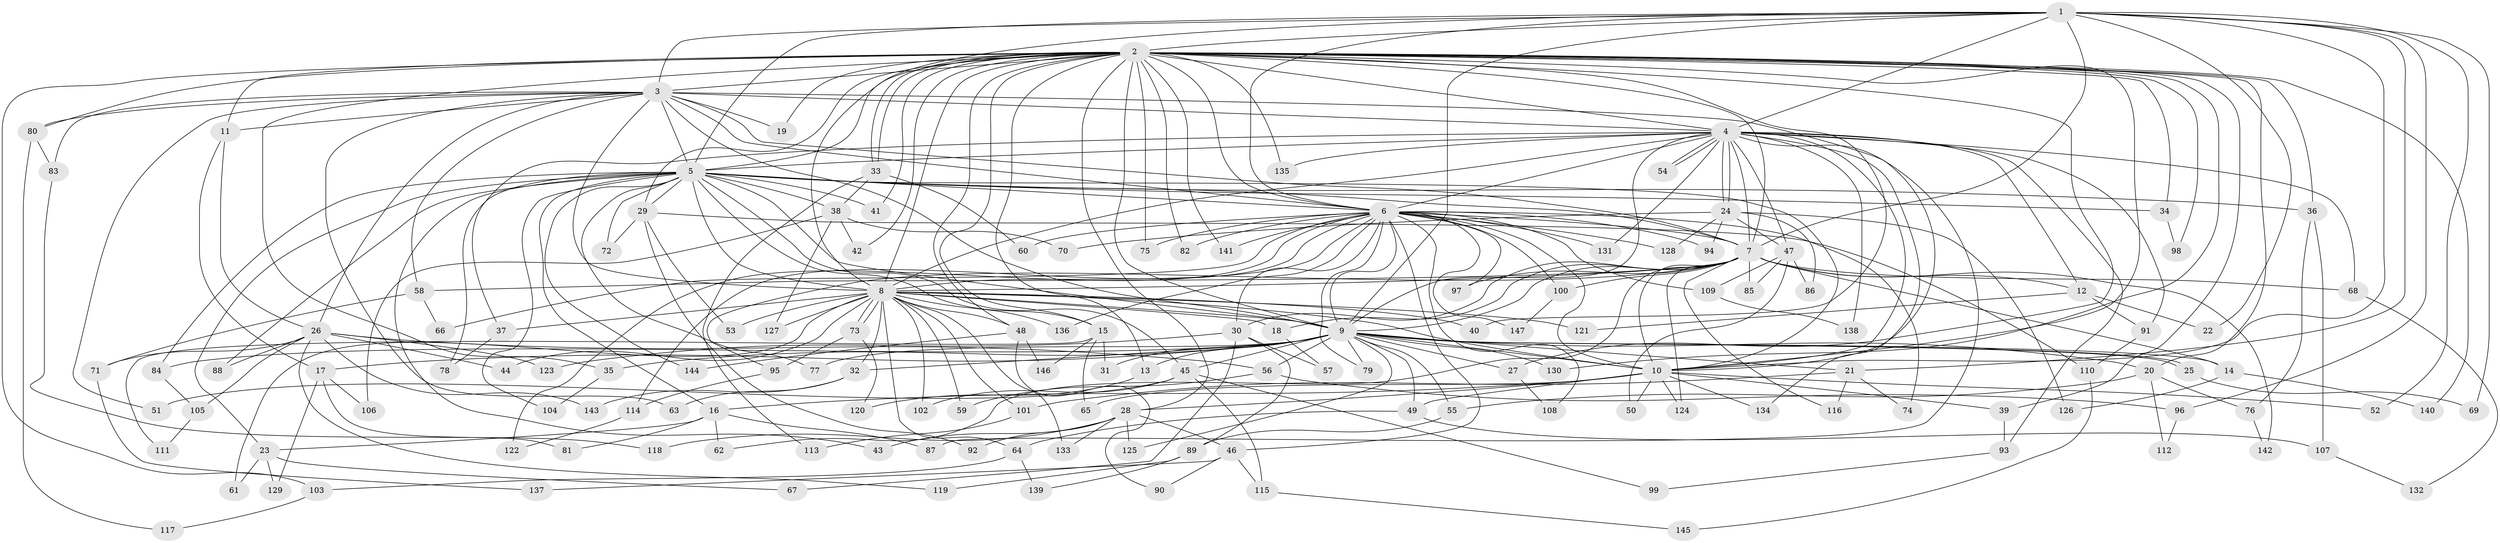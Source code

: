 // Generated by graph-tools (version 1.1) at 2025/49/03/09/25 03:49:43]
// undirected, 147 vertices, 319 edges
graph export_dot {
graph [start="1"]
  node [color=gray90,style=filled];
  1;
  2;
  3;
  4;
  5;
  6;
  7;
  8;
  9;
  10;
  11;
  12;
  13;
  14;
  15;
  16;
  17;
  18;
  19;
  20;
  21;
  22;
  23;
  24;
  25;
  26;
  27;
  28;
  29;
  30;
  31;
  32;
  33;
  34;
  35;
  36;
  37;
  38;
  39;
  40;
  41;
  42;
  43;
  44;
  45;
  46;
  47;
  48;
  49;
  50;
  51;
  52;
  53;
  54;
  55;
  56;
  57;
  58;
  59;
  60;
  61;
  62;
  63;
  64;
  65;
  66;
  67;
  68;
  69;
  70;
  71;
  72;
  73;
  74;
  75;
  76;
  77;
  78;
  79;
  80;
  81;
  82;
  83;
  84;
  85;
  86;
  87;
  88;
  89;
  90;
  91;
  92;
  93;
  94;
  95;
  96;
  97;
  98;
  99;
  100;
  101;
  102;
  103;
  104;
  105;
  106;
  107;
  108;
  109;
  110;
  111;
  112;
  113;
  114;
  115;
  116;
  117;
  118;
  119;
  120;
  121;
  122;
  123;
  124;
  125;
  126;
  127;
  128;
  129;
  130;
  131;
  132;
  133;
  134;
  135;
  136;
  137;
  138;
  139;
  140;
  141;
  142;
  143;
  144;
  145;
  146;
  147;
  1 -- 2;
  1 -- 3;
  1 -- 4;
  1 -- 5;
  1 -- 6;
  1 -- 7;
  1 -- 8;
  1 -- 9;
  1 -- 10;
  1 -- 21;
  1 -- 22;
  1 -- 52;
  1 -- 69;
  1 -- 96;
  2 -- 3;
  2 -- 4;
  2 -- 5;
  2 -- 6;
  2 -- 7;
  2 -- 8;
  2 -- 9;
  2 -- 10;
  2 -- 11;
  2 -- 13;
  2 -- 15;
  2 -- 19;
  2 -- 20;
  2 -- 27;
  2 -- 28;
  2 -- 29;
  2 -- 33;
  2 -- 33;
  2 -- 34;
  2 -- 35;
  2 -- 36;
  2 -- 39;
  2 -- 40;
  2 -- 41;
  2 -- 42;
  2 -- 48;
  2 -- 75;
  2 -- 80;
  2 -- 82;
  2 -- 98;
  2 -- 103;
  2 -- 130;
  2 -- 135;
  2 -- 140;
  2 -- 141;
  3 -- 4;
  3 -- 5;
  3 -- 6;
  3 -- 7;
  3 -- 8;
  3 -- 9;
  3 -- 10;
  3 -- 11;
  3 -- 19;
  3 -- 26;
  3 -- 51;
  3 -- 58;
  3 -- 63;
  3 -- 80;
  3 -- 83;
  4 -- 5;
  4 -- 6;
  4 -- 7;
  4 -- 8;
  4 -- 9;
  4 -- 10;
  4 -- 12;
  4 -- 24;
  4 -- 24;
  4 -- 37;
  4 -- 47;
  4 -- 54;
  4 -- 54;
  4 -- 68;
  4 -- 87;
  4 -- 91;
  4 -- 93;
  4 -- 131;
  4 -- 134;
  4 -- 135;
  4 -- 138;
  5 -- 6;
  5 -- 7;
  5 -- 8;
  5 -- 9;
  5 -- 10;
  5 -- 15;
  5 -- 16;
  5 -- 23;
  5 -- 29;
  5 -- 34;
  5 -- 36;
  5 -- 38;
  5 -- 41;
  5 -- 43;
  5 -- 45;
  5 -- 72;
  5 -- 77;
  5 -- 78;
  5 -- 84;
  5 -- 88;
  5 -- 104;
  5 -- 144;
  6 -- 7;
  6 -- 8;
  6 -- 9;
  6 -- 10;
  6 -- 30;
  6 -- 46;
  6 -- 60;
  6 -- 66;
  6 -- 74;
  6 -- 75;
  6 -- 79;
  6 -- 82;
  6 -- 94;
  6 -- 97;
  6 -- 100;
  6 -- 108;
  6 -- 109;
  6 -- 114;
  6 -- 122;
  6 -- 128;
  6 -- 131;
  6 -- 136;
  6 -- 141;
  6 -- 147;
  7 -- 8;
  7 -- 9;
  7 -- 10;
  7 -- 12;
  7 -- 14;
  7 -- 18;
  7 -- 30;
  7 -- 58;
  7 -- 62;
  7 -- 68;
  7 -- 85;
  7 -- 95;
  7 -- 97;
  7 -- 100;
  7 -- 116;
  7 -- 124;
  7 -- 142;
  8 -- 9;
  8 -- 10;
  8 -- 18;
  8 -- 32;
  8 -- 37;
  8 -- 40;
  8 -- 44;
  8 -- 48;
  8 -- 53;
  8 -- 59;
  8 -- 61;
  8 -- 64;
  8 -- 73;
  8 -- 73;
  8 -- 101;
  8 -- 102;
  8 -- 121;
  8 -- 127;
  8 -- 133;
  8 -- 136;
  9 -- 10;
  9 -- 13;
  9 -- 14;
  9 -- 17;
  9 -- 20;
  9 -- 21;
  9 -- 25;
  9 -- 25;
  9 -- 27;
  9 -- 31;
  9 -- 32;
  9 -- 35;
  9 -- 45;
  9 -- 49;
  9 -- 55;
  9 -- 56;
  9 -- 77;
  9 -- 79;
  9 -- 84;
  9 -- 125;
  9 -- 130;
  10 -- 16;
  10 -- 28;
  10 -- 39;
  10 -- 49;
  10 -- 50;
  10 -- 52;
  10 -- 65;
  10 -- 124;
  10 -- 134;
  11 -- 17;
  11 -- 26;
  12 -- 22;
  12 -- 91;
  12 -- 121;
  13 -- 120;
  14 -- 126;
  14 -- 140;
  15 -- 31;
  15 -- 65;
  15 -- 111;
  15 -- 146;
  16 -- 23;
  16 -- 62;
  16 -- 81;
  16 -- 87;
  17 -- 81;
  17 -- 106;
  17 -- 129;
  18 -- 57;
  20 -- 55;
  20 -- 76;
  20 -- 112;
  21 -- 74;
  21 -- 101;
  21 -- 116;
  23 -- 61;
  23 -- 67;
  23 -- 129;
  24 -- 47;
  24 -- 70;
  24 -- 86;
  24 -- 94;
  24 -- 126;
  24 -- 128;
  25 -- 69;
  26 -- 44;
  26 -- 56;
  26 -- 71;
  26 -- 88;
  26 -- 105;
  26 -- 119;
  26 -- 123;
  26 -- 143;
  27 -- 108;
  28 -- 43;
  28 -- 46;
  28 -- 92;
  28 -- 118;
  28 -- 125;
  28 -- 133;
  29 -- 53;
  29 -- 72;
  29 -- 92;
  29 -- 110;
  30 -- 57;
  30 -- 67;
  30 -- 89;
  30 -- 123;
  32 -- 63;
  32 -- 143;
  33 -- 38;
  33 -- 60;
  33 -- 113;
  34 -- 98;
  35 -- 104;
  36 -- 76;
  36 -- 107;
  37 -- 78;
  38 -- 42;
  38 -- 70;
  38 -- 106;
  38 -- 127;
  39 -- 93;
  45 -- 51;
  45 -- 99;
  45 -- 102;
  45 -- 115;
  46 -- 90;
  46 -- 115;
  46 -- 137;
  47 -- 50;
  47 -- 85;
  47 -- 86;
  47 -- 109;
  48 -- 90;
  48 -- 144;
  48 -- 146;
  49 -- 64;
  49 -- 107;
  55 -- 89;
  56 -- 59;
  56 -- 96;
  58 -- 66;
  58 -- 71;
  64 -- 103;
  64 -- 139;
  68 -- 132;
  71 -- 137;
  73 -- 95;
  73 -- 120;
  76 -- 142;
  80 -- 83;
  80 -- 117;
  83 -- 118;
  84 -- 105;
  89 -- 119;
  89 -- 139;
  91 -- 110;
  93 -- 99;
  95 -- 114;
  96 -- 112;
  100 -- 147;
  101 -- 113;
  103 -- 117;
  105 -- 111;
  107 -- 132;
  109 -- 138;
  110 -- 145;
  114 -- 122;
  115 -- 145;
}
